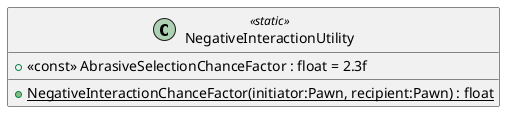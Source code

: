 @startuml
class NegativeInteractionUtility <<static>> {
    + <<const>> AbrasiveSelectionChanceFactor : float = 2.3f
    + {static} NegativeInteractionChanceFactor(initiator:Pawn, recipient:Pawn) : float
}
@enduml

